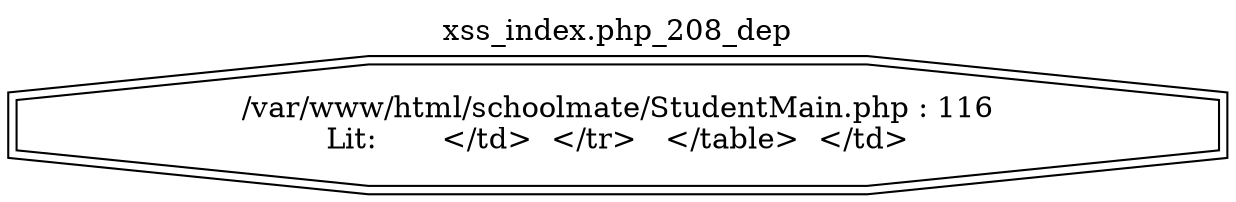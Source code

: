 digraph cfg {
  label="xss_index.php_208_dep";
  labelloc=t;
  n1 [shape=doubleoctagon, label="/var/www/html/schoolmate/StudentMain.php : 116\nLit:       </td>	</tr>   </table>  </td>\n"];
}
